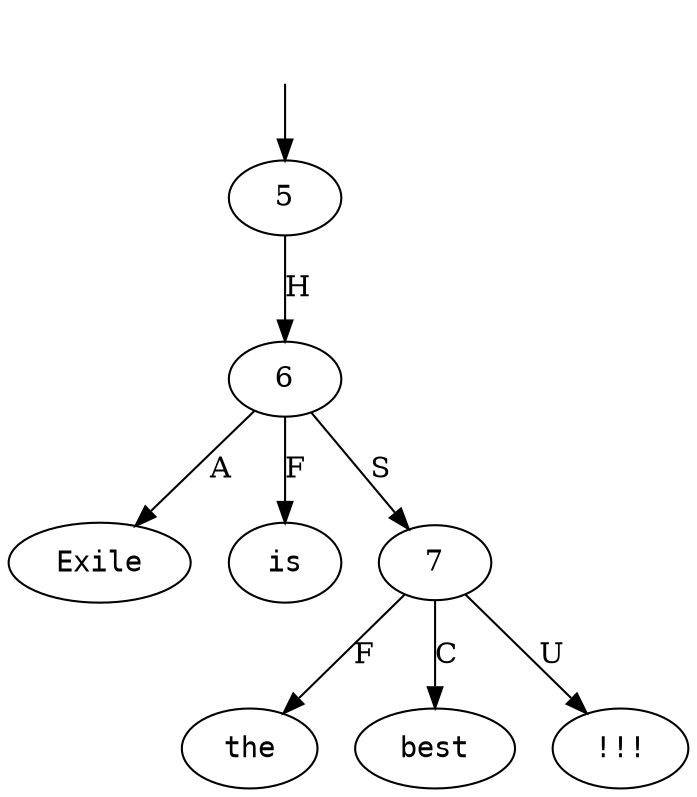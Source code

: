 digraph "081796-0001" {
  top [ style=invis ];
  top -> 5;
  0 [ shape=oval, label=<<table align="center" border="0" cellspacing="0"><tr><td colspan="2"><font face="Courier">Exile</font></td></tr></table>> ];
  1 [ shape=oval, label=<<table align="center" border="0" cellspacing="0"><tr><td colspan="2"><font face="Courier">is</font></td></tr></table>> ];
  2 [ shape=oval, label=<<table align="center" border="0" cellspacing="0"><tr><td colspan="2"><font face="Courier">the</font></td></tr></table>> ];
  3 [ shape=oval, label=<<table align="center" border="0" cellspacing="0"><tr><td colspan="2"><font face="Courier">best</font></td></tr></table>> ];
  4 [ shape=oval, label=<<table align="center" border="0" cellspacing="0"><tr><td colspan="2"><font face="Courier">!!!</font></td></tr></table>> ];
  5 -> 6 [ label="H" ];
  6 -> 7 [ label="S" ];
  6 -> 1 [ label="F" ];
  6 -> 0 [ label="A" ];
  7 -> 4 [ label="U" ];
  7 -> 2 [ label="F" ];
  7 -> 3 [ label="C" ];
}

